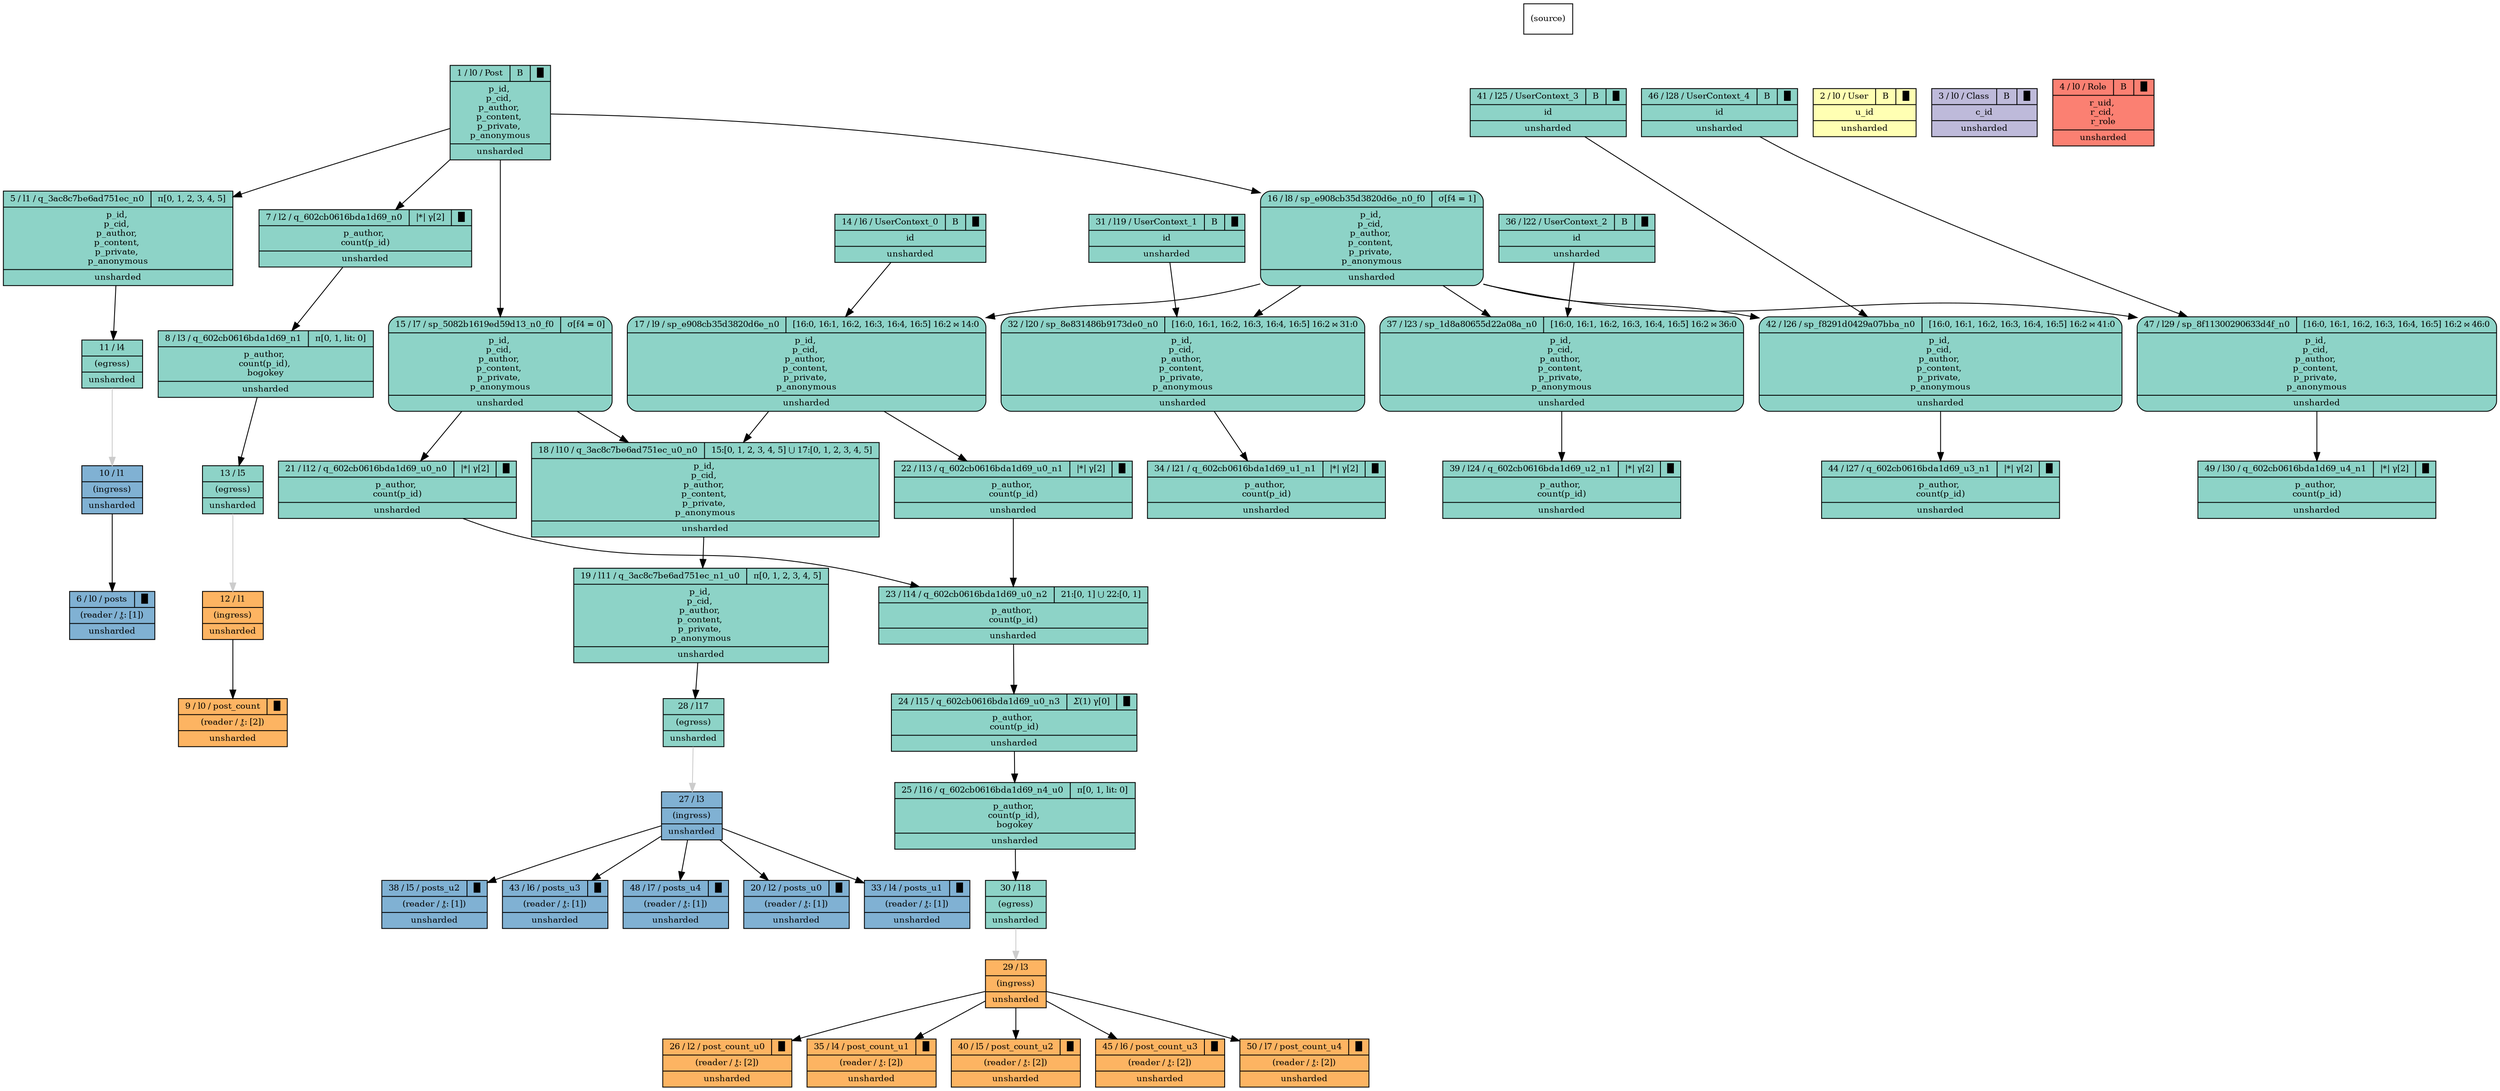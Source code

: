 digraph {{
    node [shape=record, fontsize=10]
    n0 [style="filled", fillcolor=white, label="(source)"]
    n1 [style="filled", fillcolor="/set312/1", label="{ { 1 / l0 / Post | B | █ } | p_id, \np_cid, \np_author, \np_content, \np_private, \np_anonymous | unsharded }"]
    n2 [style="filled", fillcolor="/set312/2", label="{ { 2 / l0 / User | B | █ } | u_id | unsharded }"]
    n3 [style="filled", fillcolor="/set312/3", label="{ { 3 / l0 / Class | B | █ } | c_id | unsharded }"]
    n4 [style="filled", fillcolor="/set312/4", label="{ { 4 / l0 / Role | B | █ } | r_uid, \nr_cid, \nr_role | unsharded }"]
    n5 [style="filled", fillcolor="/set312/1", label="{{ 5 / l1 / q_3ac8c7be6ad751ec_n0 | π[0, 1, 2, 3, 4, 5]  } | p_id, \np_cid, \np_author, \np_content, \np_private, \np_anonymous | unsharded }"]
    n6 [style="filled", fillcolor="/set312/5", label="{ { 6 / l0 / posts | █ } | (reader / ⚷: [1]) | unsharded }"]
    n7 [style="filled", fillcolor="/set312/1", label="{{ 7 / l2 / q_602cb0616bda1d69_n0 | \|*\| γ[2] | █ } | p_author, \ncount(p_id) | unsharded }"]
    n8 [style="filled", fillcolor="/set312/1", label="{{ 8 / l3 / q_602cb0616bda1d69_n1 | π[0, 1, lit: 0]  } | p_author, \ncount(p_id), \nbogokey | unsharded }"]
    n9 [style="filled", fillcolor="/set312/6", label="{ { 9 / l0 / post_count | █ } | (reader / ⚷: [2]) | unsharded }"]
    n10 [style="filled", fillcolor="/set312/5", label="{ { 10 / l1  } | (ingress) | unsharded }"]
    n11 [style="filled", fillcolor="/set312/1", label="{ 11 / l4 | (egress) | unsharded }"]
    n12 [style="filled", fillcolor="/set312/6", label="{ { 12 / l1  } | (ingress) | unsharded }"]
    n13 [style="filled", fillcolor="/set312/1", label="{ 13 / l5 | (egress) | unsharded }"]
    n14 [style="filled", fillcolor="/set312/1", label="{ { 14 / l6 / UserContext_0 | B | █ } | id | unsharded }"]
    n15 [style="filled,rounded", fillcolor="/set312/1", label="{{ 15 / l7 / sp_5082b1619ed59d13_n0_f0 | σ[f4 = 0]  } | p_id, \np_cid, \np_author, \np_content, \np_private, \np_anonymous | unsharded }"]
    n16 [style="filled,rounded", fillcolor="/set312/1", label="{{ 16 / l8 / sp_e908cb35d3820d6e_n0_f0 | σ[f4 = 1]  } | p_id, \np_cid, \np_author, \np_content, \np_private, \np_anonymous | unsharded }"]
    n17 [style="filled,rounded", fillcolor="/set312/1", label="{{ 17 / l9 / sp_e908cb35d3820d6e_n0 | [16:0, 16:1, 16:2, 16:3, 16:4, 16:5] 16:2 ⋈ 14:0  } | p_id, \np_cid, \np_author, \np_content, \np_private, \np_anonymous | unsharded }"]
    n18 [style="filled", fillcolor="/set312/1", label="{{ 18 / l10 / q_3ac8c7be6ad751ec_u0_n0 | 15:[0, 1, 2, 3, 4, 5] ⋃ 17:[0, 1, 2, 3, 4, 5]  } | p_id, \np_cid, \np_author, \np_content, \np_private, \np_anonymous | unsharded }"]
    n19 [style="filled", fillcolor="/set312/1", label="{{ 19 / l11 / q_3ac8c7be6ad751ec_n1_u0 | π[0, 1, 2, 3, 4, 5]  } | p_id, \np_cid, \np_author, \np_content, \np_private, \np_anonymous | unsharded }"]
    n20 [style="filled", fillcolor="/set312/5", label="{ { 20 / l2 / posts_u0 | █ } | (reader / ⚷: [1]) | unsharded }"]
    n21 [style="filled", fillcolor="/set312/1", label="{{ 21 / l12 / q_602cb0616bda1d69_u0_n0 | \|*\| γ[2] | █ } | p_author, \ncount(p_id) | unsharded }"]
    n22 [style="filled", fillcolor="/set312/1", label="{{ 22 / l13 / q_602cb0616bda1d69_u0_n1 | \|*\| γ[2] | █ } | p_author, \ncount(p_id) | unsharded }"]
    n23 [style="filled", fillcolor="/set312/1", label="{{ 23 / l14 / q_602cb0616bda1d69_u0_n2 | 21:[0, 1] ⋃ 22:[0, 1]  } | p_author, \ncount(p_id) | unsharded }"]
    n24 [style="filled", fillcolor="/set312/1", label="{{ 24 / l15 / q_602cb0616bda1d69_u0_n3 | 𝛴(1) γ[0] | █ } | p_author, \ncount(p_id) | unsharded }"]
    n25 [style="filled", fillcolor="/set312/1", label="{{ 25 / l16 / q_602cb0616bda1d69_n4_u0 | π[0, 1, lit: 0]  } | p_author, \ncount(p_id), \nbogokey | unsharded }"]
    n26 [style="filled", fillcolor="/set312/6", label="{ { 26 / l2 / post_count_u0 | █ } | (reader / ⚷: [2]) | unsharded }"]
    n27 [style="filled", fillcolor="/set312/5", label="{ { 27 / l3  } | (ingress) | unsharded }"]
    n28 [style="filled", fillcolor="/set312/1", label="{ 28 / l17 | (egress) | unsharded }"]
    n29 [style="filled", fillcolor="/set312/6", label="{ { 29 / l3  } | (ingress) | unsharded }"]
    n30 [style="filled", fillcolor="/set312/1", label="{ 30 / l18 | (egress) | unsharded }"]
    n31 [style="filled", fillcolor="/set312/1", label="{ { 31 / l19 / UserContext_1 | B | █ } | id | unsharded }"]
    n32 [style="filled,rounded", fillcolor="/set312/1", label="{{ 32 / l20 / sp_8e831486b9173de0_n0 | [16:0, 16:1, 16:2, 16:3, 16:4, 16:5] 16:2 ⋈ 31:0  } | p_id, \np_cid, \np_author, \np_content, \np_private, \np_anonymous | unsharded }"]
    n33 [style="filled", fillcolor="/set312/5", label="{ { 33 / l4 / posts_u1 | █ } | (reader / ⚷: [1]) | unsharded }"]
    n34 [style="filled", fillcolor="/set312/1", label="{{ 34 / l21 / q_602cb0616bda1d69_u1_n1 | \|*\| γ[2] | █ } | p_author, \ncount(p_id) | unsharded }"]
    n35 [style="filled", fillcolor="/set312/6", label="{ { 35 / l4 / post_count_u1 | █ } | (reader / ⚷: [2]) | unsharded }"]
    n36 [style="filled", fillcolor="/set312/1", label="{ { 36 / l22 / UserContext_2 | B | █ } | id | unsharded }"]
    n37 [style="filled,rounded", fillcolor="/set312/1", label="{{ 37 / l23 / sp_1d8a80655d22a08a_n0 | [16:0, 16:1, 16:2, 16:3, 16:4, 16:5] 16:2 ⋈ 36:0  } | p_id, \np_cid, \np_author, \np_content, \np_private, \np_anonymous | unsharded }"]
    n38 [style="filled", fillcolor="/set312/5", label="{ { 38 / l5 / posts_u2 | █ } | (reader / ⚷: [1]) | unsharded }"]
    n39 [style="filled", fillcolor="/set312/1", label="{{ 39 / l24 / q_602cb0616bda1d69_u2_n1 | \|*\| γ[2] | █ } | p_author, \ncount(p_id) | unsharded }"]
    n40 [style="filled", fillcolor="/set312/6", label="{ { 40 / l5 / post_count_u2 | █ } | (reader / ⚷: [2]) | unsharded }"]
    n41 [style="filled", fillcolor="/set312/1", label="{ { 41 / l25 / UserContext_3 | B | █ } | id | unsharded }"]
    n42 [style="filled,rounded", fillcolor="/set312/1", label="{{ 42 / l26 / sp_f8291d0429a07bba_n0 | [16:0, 16:1, 16:2, 16:3, 16:4, 16:5] 16:2 ⋈ 41:0  } | p_id, \np_cid, \np_author, \np_content, \np_private, \np_anonymous | unsharded }"]
    n43 [style="filled", fillcolor="/set312/5", label="{ { 43 / l6 / posts_u3 | █ } | (reader / ⚷: [1]) | unsharded }"]
    n44 [style="filled", fillcolor="/set312/1", label="{{ 44 / l27 / q_602cb0616bda1d69_u3_n1 | \|*\| γ[2] | █ } | p_author, \ncount(p_id) | unsharded }"]
    n45 [style="filled", fillcolor="/set312/6", label="{ { 45 / l6 / post_count_u3 | █ } | (reader / ⚷: [2]) | unsharded }"]
    n46 [style="filled", fillcolor="/set312/1", label="{ { 46 / l28 / UserContext_4 | B | █ } | id | unsharded }"]
    n47 [style="filled,rounded", fillcolor="/set312/1", label="{{ 47 / l29 / sp_8f11300290633d4f_n0 | [16:0, 16:1, 16:2, 16:3, 16:4, 16:5] 16:2 ⋈ 46:0  } | p_id, \np_cid, \np_author, \np_content, \np_private, \np_anonymous | unsharded }"]
    n48 [style="filled", fillcolor="/set312/5", label="{ { 48 / l7 / posts_u4 | █ } | (reader / ⚷: [1]) | unsharded }"]
    n49 [style="filled", fillcolor="/set312/1", label="{{ 49 / l30 / q_602cb0616bda1d69_u4_n1 | \|*\| γ[2] | █ } | p_author, \ncount(p_id) | unsharded }"]
    n50 [style="filled", fillcolor="/set312/6", label="{ { 50 / l7 / post_count_u4 | █ } | (reader / ⚷: [2]) | unsharded }"]
    n0 -> n1 [ style=invis ]
    n0 -> n2 [ style=invis ]
    n0 -> n3 [ style=invis ]
    n0 -> n4 [ style=invis ]
    n1 -> n5 [  ]
    n5 -> n11 [  ]
    n1 -> n7 [  ]
    n7 -> n8 [  ]
    n8 -> n13 [  ]
    n10 -> n6 [  ]
    n11 -> n10 [ color="#CCCCCC" ]
    n12 -> n9 [  ]
    n13 -> n12 [ color="#CCCCCC" ]
    n0 -> n14 [ style=invis ]
    n1 -> n15 [  ]
    n1 -> n16 [  ]
    n16 -> n17 [  ]
    n14 -> n17 [  ]
    n15 -> n18 [  ]
    n17 -> n18 [  ]
    n18 -> n19 [  ]
    n19 -> n28 [  ]
    n15 -> n21 [  ]
    n17 -> n22 [  ]
    n22 -> n23 [  ]
    n21 -> n23 [  ]
    n23 -> n24 [  ]
    n24 -> n25 [  ]
    n25 -> n30 [  ]
    n27 -> n20 [  ]
    n28 -> n27 [ color="#CCCCCC" ]
    n29 -> n26 [  ]
    n30 -> n29 [ color="#CCCCCC" ]
    n0 -> n31 [ style=invis ]
    n16 -> n32 [  ]
    n31 -> n32 [  ]
    n27 -> n33 [  ]
    n32 -> n34 [  ]
    n29 -> n35 [  ]
    n0 -> n36 [ style=invis ]
    n16 -> n37 [  ]
    n36 -> n37 [  ]
    n27 -> n38 [  ]
    n37 -> n39 [  ]
    n29 -> n40 [  ]
    n0 -> n41 [ style=invis ]
    n16 -> n42 [  ]
    n41 -> n42 [  ]
    n27 -> n43 [  ]
    n42 -> n44 [  ]
    n29 -> n45 [  ]
    n0 -> n46 [ style=invis ]
    n16 -> n47 [  ]
    n46 -> n47 [  ]
    n27 -> n48 [  ]
    n47 -> n49 [  ]
    n29 -> n50 [  ]
}}